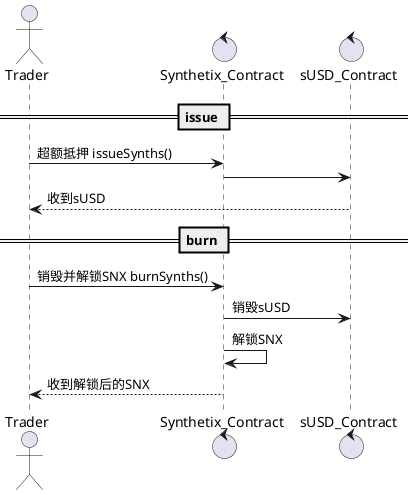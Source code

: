 @startuml
actor Trader
control Synthetix_Contract
control sUSD_Contract


== issue ==

Trader -> Synthetix_Contract: 超额抵押 issueSynths()
Synthetix_Contract -> sUSD_Contract
sUSD_Contract --> Trader: 收到sUSD

== burn ==
Trader -> Synthetix_Contract: 销毁并解锁SNX burnSynths()
Synthetix_Contract -> sUSD_Contract:销毁sUSD
Synthetix_Contract -> Synthetix_Contract: 解锁SNX
Synthetix_Contract --> Trader: 收到解锁后的SNX

@enduml



